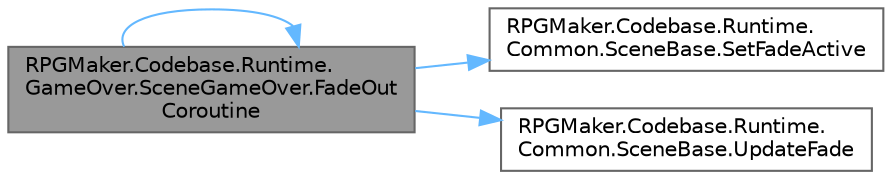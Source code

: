 digraph "RPGMaker.Codebase.Runtime.GameOver.SceneGameOver.FadeOutCoroutine"
{
 // LATEX_PDF_SIZE
  bgcolor="transparent";
  edge [fontname=Helvetica,fontsize=10,labelfontname=Helvetica,labelfontsize=10];
  node [fontname=Helvetica,fontsize=10,shape=box,height=0.2,width=0.4];
  rankdir="LR";
  Node1 [id="Node000001",label="RPGMaker.Codebase.Runtime.\lGameOver.SceneGameOver.FadeOut\lCoroutine",height=0.2,width=0.4,color="gray40", fillcolor="grey60", style="filled", fontcolor="black",tooltip="😁 フェード・アウト・コルーチン"];
  Node1 -> Node1 [id="edge1_Node000001_Node000001",color="steelblue1",style="solid",tooltip=" "];
  Node1 -> Node2 [id="edge2_Node000001_Node000002",color="steelblue1",style="solid",tooltip=" "];
  Node2 [id="Node000002",label="RPGMaker.Codebase.Runtime.\lCommon.SceneBase.SetFadeActive",height=0.2,width=0.4,color="grey40", fillcolor="white", style="filled",URL="$d0/d41/class_r_p_g_maker_1_1_codebase_1_1_runtime_1_1_common_1_1_scene_base.html#aca8997041b8540a79ab3a6d18d967b82",tooltip="😁 フェード能動的設定"];
  Node1 -> Node3 [id="edge3_Node000001_Node000003",color="steelblue1",style="solid",tooltip=" "];
  Node3 [id="Node000003",label="RPGMaker.Codebase.Runtime.\lCommon.SceneBase.UpdateFade",height=0.2,width=0.4,color="grey40", fillcolor="white", style="filled",URL="$d0/d41/class_r_p_g_maker_1_1_codebase_1_1_runtime_1_1_common_1_1_scene_base.html#adc79faea5566e71581637399c0b9b2aa",tooltip="😁 フェード更新"];
}
